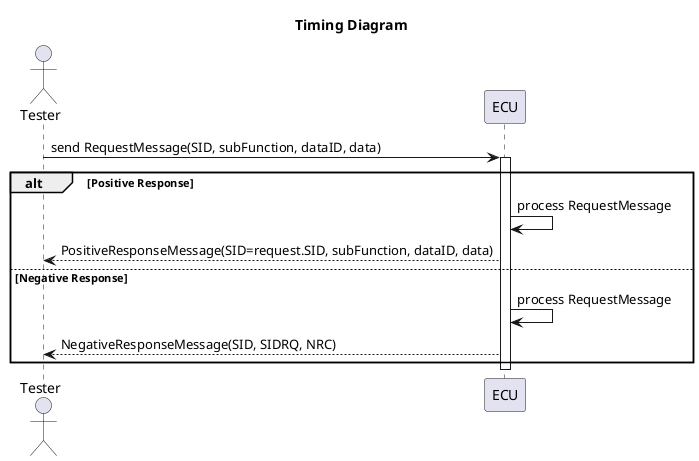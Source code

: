 @startuml Timing Diagram
title Timing Diagram

actor Tester
participant ECU

Tester -> ECU: send RequestMessage(SID, subFunction, dataID, data)
activate ECU

alt Positive Response
    ECU -> ECU: process RequestMessage
    ECU --> Tester: PositiveResponseMessage(SID=request.SID, subFunction, dataID, data)
else Negative Response
    ECU -> ECU: process RequestMessage
    ECU --> Tester: NegativeResponseMessage(SID, SIDRQ, NRC)
end
deactivate ECU

@enduml